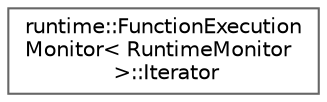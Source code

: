 digraph "Graphical Class Hierarchy"
{
 // LATEX_PDF_SIZE
  bgcolor="transparent";
  edge [fontname=Helvetica,fontsize=10,labelfontname=Helvetica,labelfontsize=10];
  node [fontname=Helvetica,fontsize=10,shape=box,height=0.2,width=0.4];
  rankdir="LR";
  Node0 [id="Node000000",label="runtime::FunctionExecution\lMonitor\< RuntimeMonitor\l \>::Iterator",height=0.2,width=0.4,color="grey40", fillcolor="white", style="filled",URL="$d0/d73/classruntime_1_1FunctionExecutionMonitor_1_1Iterator.html",tooltip=" "];
}
